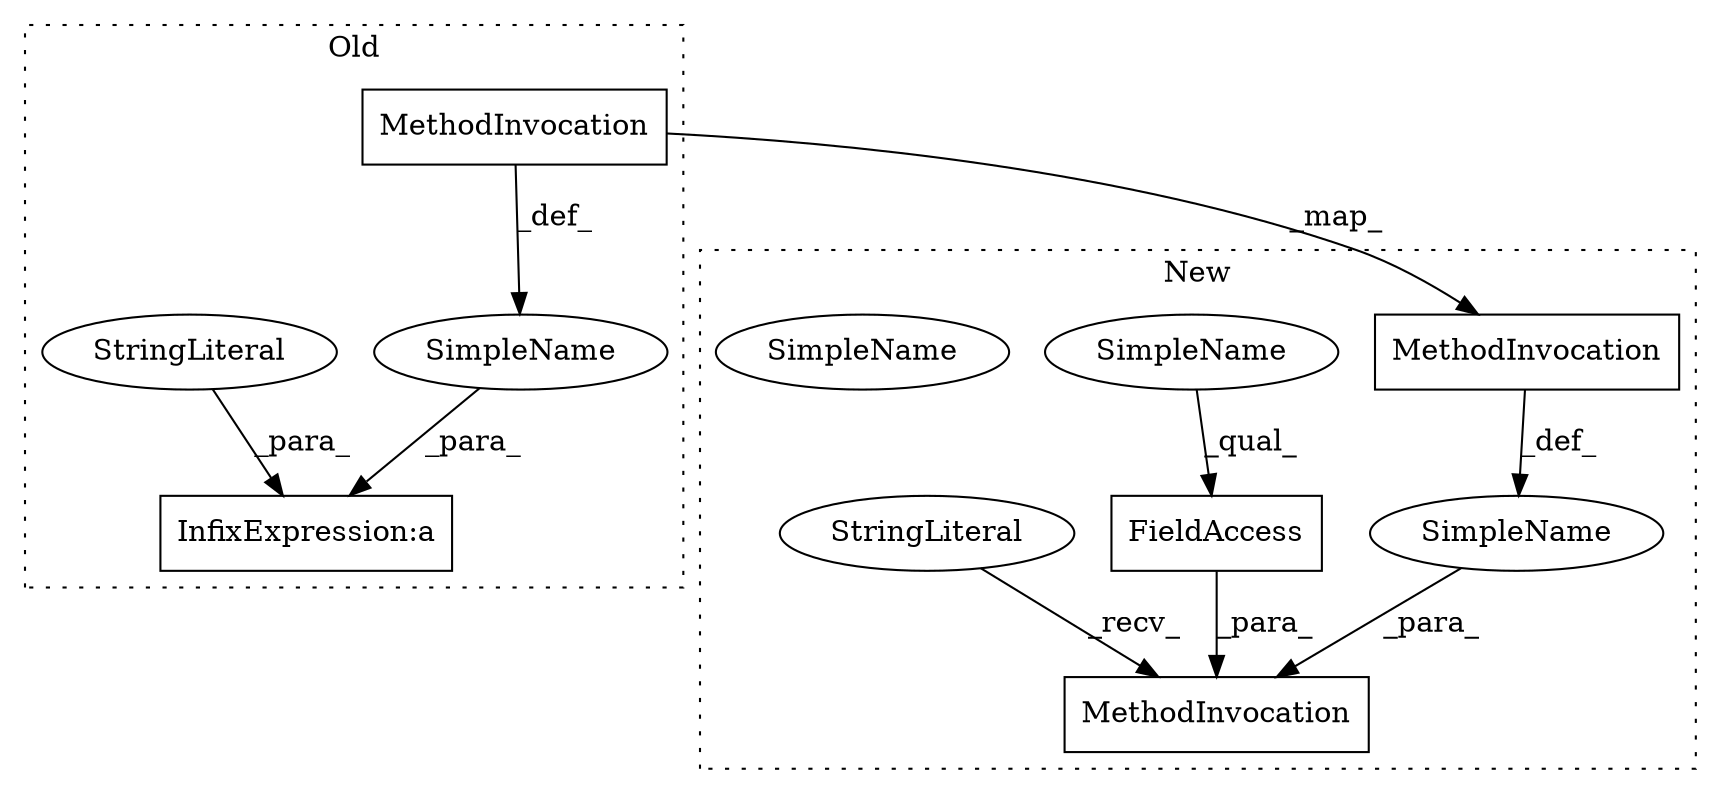 digraph G {
subgraph cluster0 {
2 [label="MethodInvocation" a="32" s="591,631" l="5,1" shape="box"];
5 [label="SimpleName" a="42" s="" l="" shape="ellipse"];
10 [label="StringLiteral" a="45" s="570" l="10" shape="ellipse"];
11 [label="InfixExpression:a" a="27" s="580" l="3" shape="box"];
label = "Old";
style="dotted";
}
subgraph cluster1 {
1 [label="FieldAccess" a="22" s="605" l="14" shape="box"];
3 [label="MethodInvocation" a="32" s="628,668" l="5,1" shape="box"];
4 [label="MethodInvocation" a="32" s="598,669" l="7,1" shape="box"];
6 [label="SimpleName" a="42" s="605" l="3" shape="ellipse"];
7 [label="SimpleName" a="42" s="605" l="3" shape="ellipse"];
8 [label="SimpleName" a="42" s="" l="" shape="ellipse"];
9 [label="StringLiteral" a="45" s="590" l="7" shape="ellipse"];
label = "New";
style="dotted";
}
1 -> 4 [label="_para_"];
2 -> 5 [label="_def_"];
2 -> 3 [label="_map_"];
3 -> 8 [label="_def_"];
5 -> 11 [label="_para_"];
6 -> 1 [label="_qual_"];
8 -> 4 [label="_para_"];
9 -> 4 [label="_recv_"];
10 -> 11 [label="_para_"];
}